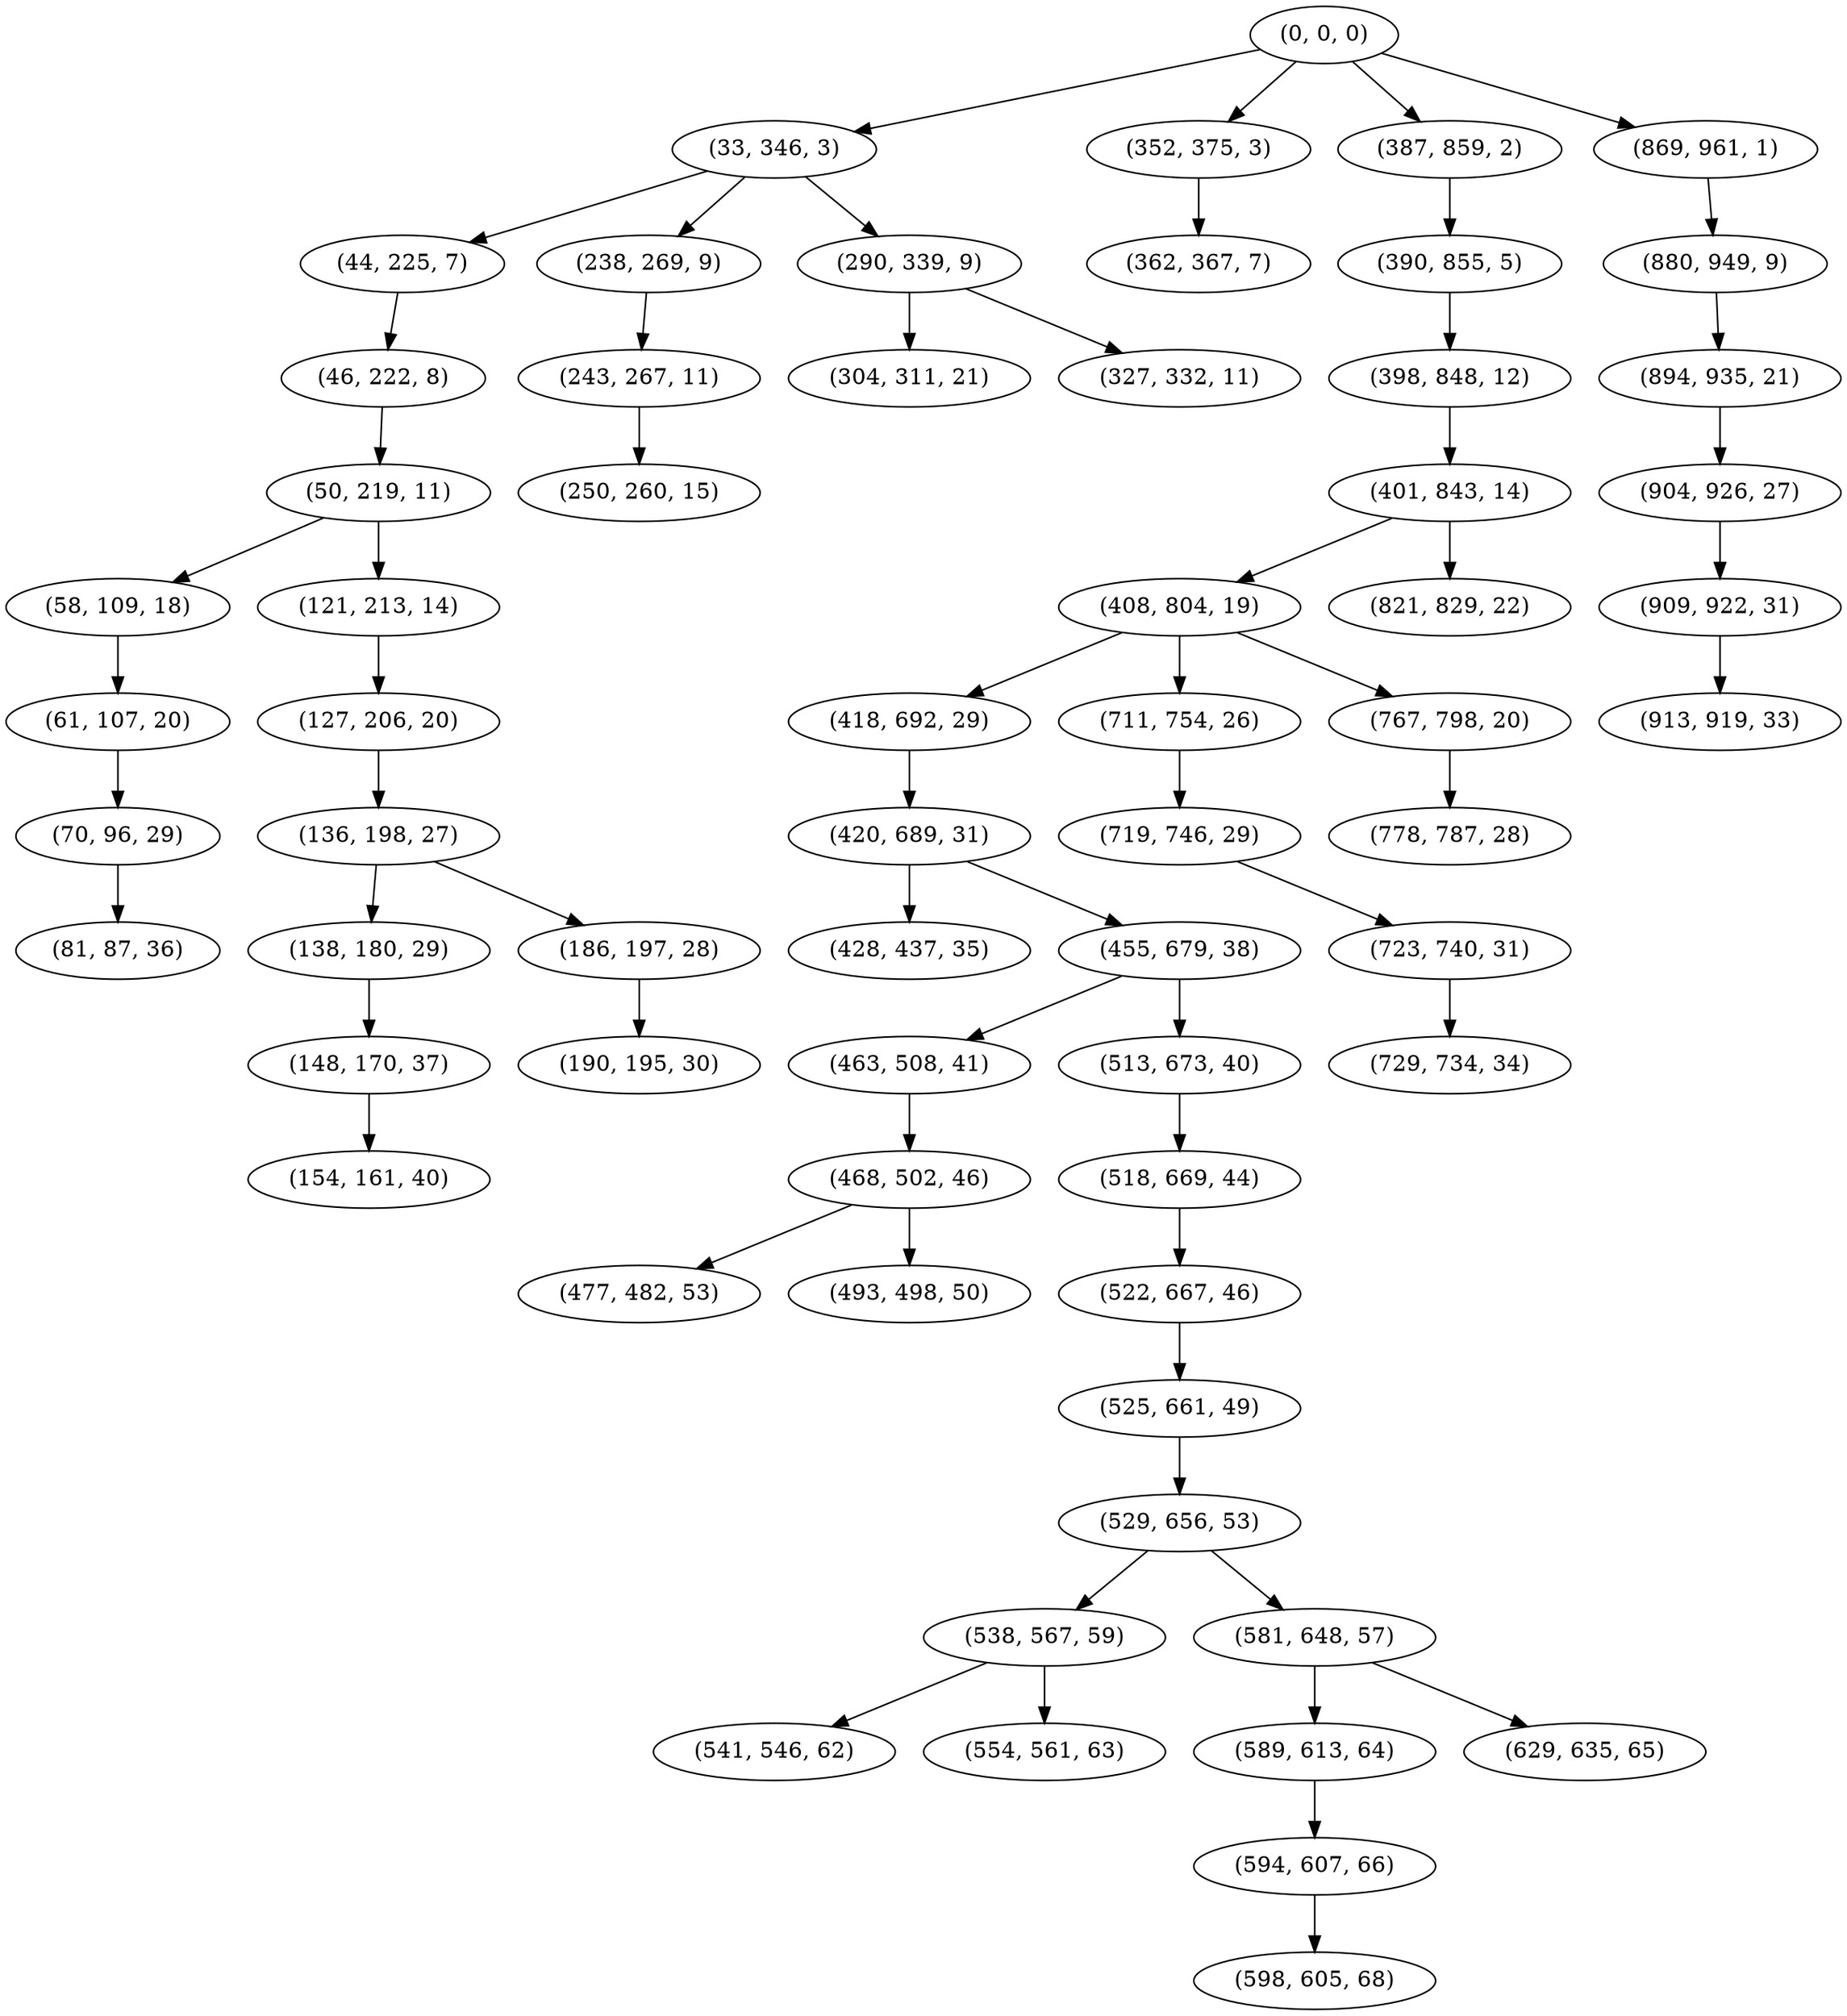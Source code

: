 digraph tree {
    "(0, 0, 0)";
    "(33, 346, 3)";
    "(44, 225, 7)";
    "(46, 222, 8)";
    "(50, 219, 11)";
    "(58, 109, 18)";
    "(61, 107, 20)";
    "(70, 96, 29)";
    "(81, 87, 36)";
    "(121, 213, 14)";
    "(127, 206, 20)";
    "(136, 198, 27)";
    "(138, 180, 29)";
    "(148, 170, 37)";
    "(154, 161, 40)";
    "(186, 197, 28)";
    "(190, 195, 30)";
    "(238, 269, 9)";
    "(243, 267, 11)";
    "(250, 260, 15)";
    "(290, 339, 9)";
    "(304, 311, 21)";
    "(327, 332, 11)";
    "(352, 375, 3)";
    "(362, 367, 7)";
    "(387, 859, 2)";
    "(390, 855, 5)";
    "(398, 848, 12)";
    "(401, 843, 14)";
    "(408, 804, 19)";
    "(418, 692, 29)";
    "(420, 689, 31)";
    "(428, 437, 35)";
    "(455, 679, 38)";
    "(463, 508, 41)";
    "(468, 502, 46)";
    "(477, 482, 53)";
    "(493, 498, 50)";
    "(513, 673, 40)";
    "(518, 669, 44)";
    "(522, 667, 46)";
    "(525, 661, 49)";
    "(529, 656, 53)";
    "(538, 567, 59)";
    "(541, 546, 62)";
    "(554, 561, 63)";
    "(581, 648, 57)";
    "(589, 613, 64)";
    "(594, 607, 66)";
    "(598, 605, 68)";
    "(629, 635, 65)";
    "(711, 754, 26)";
    "(719, 746, 29)";
    "(723, 740, 31)";
    "(729, 734, 34)";
    "(767, 798, 20)";
    "(778, 787, 28)";
    "(821, 829, 22)";
    "(869, 961, 1)";
    "(880, 949, 9)";
    "(894, 935, 21)";
    "(904, 926, 27)";
    "(909, 922, 31)";
    "(913, 919, 33)";
    "(0, 0, 0)" -> "(33, 346, 3)";
    "(0, 0, 0)" -> "(352, 375, 3)";
    "(0, 0, 0)" -> "(387, 859, 2)";
    "(0, 0, 0)" -> "(869, 961, 1)";
    "(33, 346, 3)" -> "(44, 225, 7)";
    "(33, 346, 3)" -> "(238, 269, 9)";
    "(33, 346, 3)" -> "(290, 339, 9)";
    "(44, 225, 7)" -> "(46, 222, 8)";
    "(46, 222, 8)" -> "(50, 219, 11)";
    "(50, 219, 11)" -> "(58, 109, 18)";
    "(50, 219, 11)" -> "(121, 213, 14)";
    "(58, 109, 18)" -> "(61, 107, 20)";
    "(61, 107, 20)" -> "(70, 96, 29)";
    "(70, 96, 29)" -> "(81, 87, 36)";
    "(121, 213, 14)" -> "(127, 206, 20)";
    "(127, 206, 20)" -> "(136, 198, 27)";
    "(136, 198, 27)" -> "(138, 180, 29)";
    "(136, 198, 27)" -> "(186, 197, 28)";
    "(138, 180, 29)" -> "(148, 170, 37)";
    "(148, 170, 37)" -> "(154, 161, 40)";
    "(186, 197, 28)" -> "(190, 195, 30)";
    "(238, 269, 9)" -> "(243, 267, 11)";
    "(243, 267, 11)" -> "(250, 260, 15)";
    "(290, 339, 9)" -> "(304, 311, 21)";
    "(290, 339, 9)" -> "(327, 332, 11)";
    "(352, 375, 3)" -> "(362, 367, 7)";
    "(387, 859, 2)" -> "(390, 855, 5)";
    "(390, 855, 5)" -> "(398, 848, 12)";
    "(398, 848, 12)" -> "(401, 843, 14)";
    "(401, 843, 14)" -> "(408, 804, 19)";
    "(401, 843, 14)" -> "(821, 829, 22)";
    "(408, 804, 19)" -> "(418, 692, 29)";
    "(408, 804, 19)" -> "(711, 754, 26)";
    "(408, 804, 19)" -> "(767, 798, 20)";
    "(418, 692, 29)" -> "(420, 689, 31)";
    "(420, 689, 31)" -> "(428, 437, 35)";
    "(420, 689, 31)" -> "(455, 679, 38)";
    "(455, 679, 38)" -> "(463, 508, 41)";
    "(455, 679, 38)" -> "(513, 673, 40)";
    "(463, 508, 41)" -> "(468, 502, 46)";
    "(468, 502, 46)" -> "(477, 482, 53)";
    "(468, 502, 46)" -> "(493, 498, 50)";
    "(513, 673, 40)" -> "(518, 669, 44)";
    "(518, 669, 44)" -> "(522, 667, 46)";
    "(522, 667, 46)" -> "(525, 661, 49)";
    "(525, 661, 49)" -> "(529, 656, 53)";
    "(529, 656, 53)" -> "(538, 567, 59)";
    "(529, 656, 53)" -> "(581, 648, 57)";
    "(538, 567, 59)" -> "(541, 546, 62)";
    "(538, 567, 59)" -> "(554, 561, 63)";
    "(581, 648, 57)" -> "(589, 613, 64)";
    "(581, 648, 57)" -> "(629, 635, 65)";
    "(589, 613, 64)" -> "(594, 607, 66)";
    "(594, 607, 66)" -> "(598, 605, 68)";
    "(711, 754, 26)" -> "(719, 746, 29)";
    "(719, 746, 29)" -> "(723, 740, 31)";
    "(723, 740, 31)" -> "(729, 734, 34)";
    "(767, 798, 20)" -> "(778, 787, 28)";
    "(869, 961, 1)" -> "(880, 949, 9)";
    "(880, 949, 9)" -> "(894, 935, 21)";
    "(894, 935, 21)" -> "(904, 926, 27)";
    "(904, 926, 27)" -> "(909, 922, 31)";
    "(909, 922, 31)" -> "(913, 919, 33)";
}
